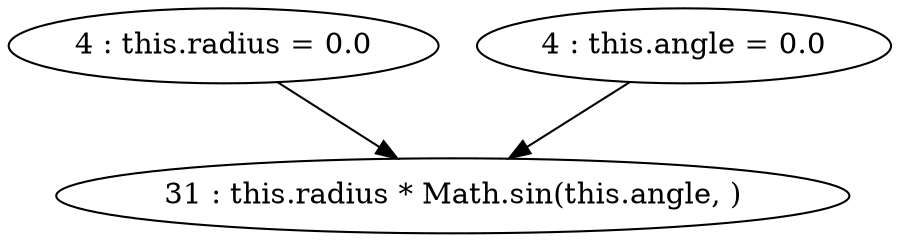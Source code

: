 digraph G {
"4 : this.radius = 0.0"
"4 : this.radius = 0.0" -> "31 : this.radius * Math.sin(this.angle, )"
"4 : this.angle = 0.0"
"4 : this.angle = 0.0" -> "31 : this.radius * Math.sin(this.angle, )"
"31 : this.radius * Math.sin(this.angle, )"
}